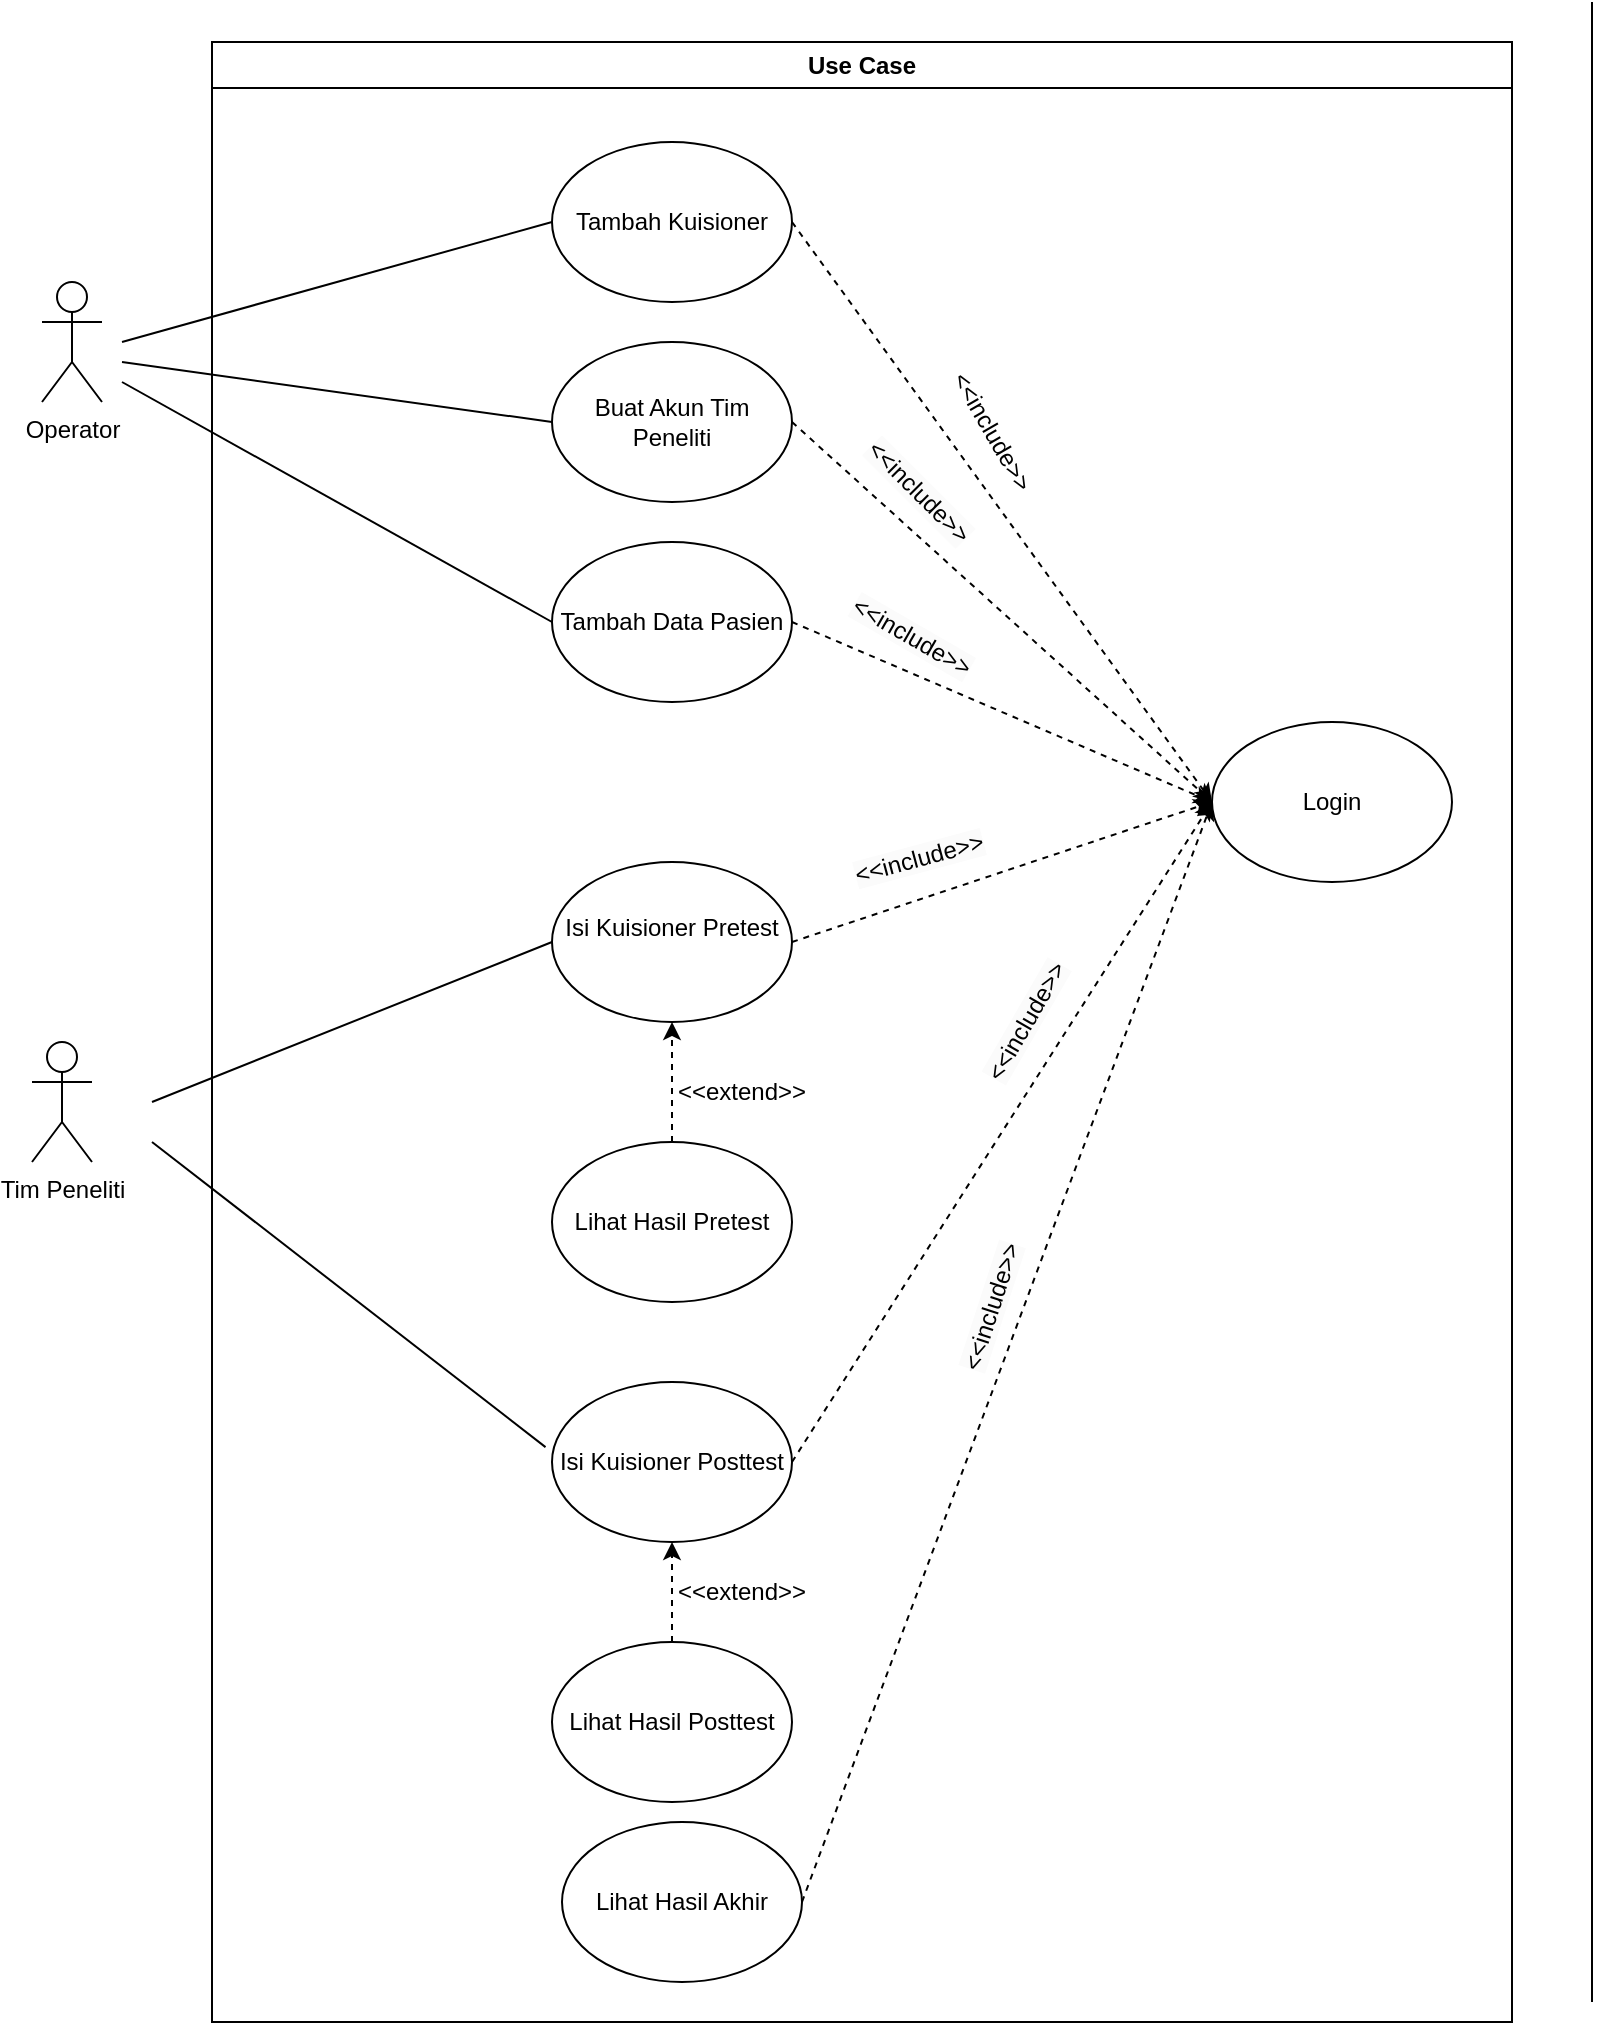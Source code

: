 <mxfile version="26.0.16">
  <diagram name="Page-1" id="q81V6D7OOyBBokkwj8Fw">
    <mxGraphModel dx="1760" dy="1968" grid="1" gridSize="10" guides="1" tooltips="1" connect="1" arrows="1" fold="1" page="1" pageScale="1" pageWidth="850" pageHeight="1100" math="0" shadow="0">
      <root>
        <mxCell id="0" />
        <mxCell id="1" parent="0" />
        <mxCell id="_U5GMrZwOCNGPaZ26GaN-1" value="Operator&lt;div&gt;&lt;br&gt;&lt;/div&gt;" style="shape=umlActor;verticalLabelPosition=bottom;verticalAlign=top;html=1;outlineConnect=0;" parent="1" vertex="1">
          <mxGeometry x="105" y="20" width="30" height="60" as="geometry" />
        </mxCell>
        <mxCell id="e6WwedqKmUX0gaVpshAz-4" style="rounded=0;orthogonalLoop=1;jettySize=auto;html=1;exitX=1;exitY=0.5;exitDx=0;exitDy=0;entryX=0;entryY=0.5;entryDx=0;entryDy=0;dashed=1;" edge="1" parent="1" source="_U5GMrZwOCNGPaZ26GaN-2" target="e6WwedqKmUX0gaVpshAz-3">
          <mxGeometry relative="1" as="geometry" />
        </mxCell>
        <mxCell id="_U5GMrZwOCNGPaZ26GaN-2" value="Tambah Kuisioner" style="ellipse;whiteSpace=wrap;html=1;" parent="1" vertex="1">
          <mxGeometry x="360" y="-50" width="120" height="80" as="geometry" />
        </mxCell>
        <mxCell id="e6WwedqKmUX0gaVpshAz-5" style="rounded=0;orthogonalLoop=1;jettySize=auto;html=1;exitX=1;exitY=0.5;exitDx=0;exitDy=0;dashed=1;" edge="1" parent="1" source="_U5GMrZwOCNGPaZ26GaN-3">
          <mxGeometry relative="1" as="geometry">
            <mxPoint x="690" y="280" as="targetPoint" />
          </mxGeometry>
        </mxCell>
        <mxCell id="_U5GMrZwOCNGPaZ26GaN-3" value="Buat Akun Tim Peneliti" style="ellipse;whiteSpace=wrap;html=1;" parent="1" vertex="1">
          <mxGeometry x="360" y="50" width="120" height="80" as="geometry" />
        </mxCell>
        <mxCell id="e6WwedqKmUX0gaVpshAz-6" style="rounded=0;orthogonalLoop=1;jettySize=auto;html=1;exitX=1;exitY=0.5;exitDx=0;exitDy=0;entryX=0;entryY=0.5;entryDx=0;entryDy=0;dashed=1;" edge="1" parent="1" source="_U5GMrZwOCNGPaZ26GaN-5" target="e6WwedqKmUX0gaVpshAz-3">
          <mxGeometry relative="1" as="geometry" />
        </mxCell>
        <mxCell id="_U5GMrZwOCNGPaZ26GaN-5" value="Tambah Data Pasien" style="ellipse;whiteSpace=wrap;html=1;" parent="1" vertex="1">
          <mxGeometry x="360" y="150" width="120" height="80" as="geometry" />
        </mxCell>
        <mxCell id="_U5GMrZwOCNGPaZ26GaN-7" value="" style="endArrow=none;html=1;rounded=0;entryX=0;entryY=0.5;entryDx=0;entryDy=0;" parent="1" target="_U5GMrZwOCNGPaZ26GaN-2" edge="1">
          <mxGeometry width="50" height="50" relative="1" as="geometry">
            <mxPoint x="145" y="50" as="sourcePoint" />
            <mxPoint x="445" y="-10" as="targetPoint" />
          </mxGeometry>
        </mxCell>
        <mxCell id="_U5GMrZwOCNGPaZ26GaN-8" value="" style="endArrow=none;html=1;rounded=0;entryX=0;entryY=0.5;entryDx=0;entryDy=0;" parent="1" target="_U5GMrZwOCNGPaZ26GaN-3" edge="1">
          <mxGeometry width="50" height="50" relative="1" as="geometry">
            <mxPoint x="145" y="60" as="sourcePoint" />
            <mxPoint x="370" as="targetPoint" />
          </mxGeometry>
        </mxCell>
        <mxCell id="_U5GMrZwOCNGPaZ26GaN-9" value="" style="endArrow=none;html=1;rounded=0;entryX=0;entryY=0.5;entryDx=0;entryDy=0;" parent="1" target="_U5GMrZwOCNGPaZ26GaN-5" edge="1">
          <mxGeometry width="50" height="50" relative="1" as="geometry">
            <mxPoint x="145" y="70" as="sourcePoint" />
            <mxPoint x="380" y="10" as="targetPoint" />
          </mxGeometry>
        </mxCell>
        <mxCell id="_U5GMrZwOCNGPaZ26GaN-10" value="Tim Peneliti&lt;div&gt;&lt;br&gt;&lt;/div&gt;" style="shape=umlActor;verticalLabelPosition=bottom;verticalAlign=top;html=1;outlineConnect=0;" parent="1" vertex="1">
          <mxGeometry x="100" y="400" width="30" height="60" as="geometry" />
        </mxCell>
        <mxCell id="e6WwedqKmUX0gaVpshAz-7" style="rounded=0;orthogonalLoop=1;jettySize=auto;html=1;exitX=1;exitY=0.5;exitDx=0;exitDy=0;entryX=0;entryY=0.5;entryDx=0;entryDy=0;dashed=1;" edge="1" parent="1" source="_U5GMrZwOCNGPaZ26GaN-11" target="e6WwedqKmUX0gaVpshAz-3">
          <mxGeometry relative="1" as="geometry" />
        </mxCell>
        <mxCell id="_U5GMrZwOCNGPaZ26GaN-11" value="&#xa;Isi Kuisioner Pretest&#xa;&#xa;" style="ellipse;whiteSpace=wrap;html=1;" parent="1" vertex="1">
          <mxGeometry x="360" y="310" width="120" height="80" as="geometry" />
        </mxCell>
        <mxCell id="e6WwedqKmUX0gaVpshAz-8" style="rounded=0;orthogonalLoop=1;jettySize=auto;html=1;exitX=1;exitY=0.5;exitDx=0;exitDy=0;entryX=0;entryY=0.5;entryDx=0;entryDy=0;dashed=1;" edge="1" parent="1" source="_U5GMrZwOCNGPaZ26GaN-12" target="e6WwedqKmUX0gaVpshAz-3">
          <mxGeometry relative="1" as="geometry" />
        </mxCell>
        <mxCell id="_U5GMrZwOCNGPaZ26GaN-12" value="Isi Kuisioner Posttest" style="ellipse;whiteSpace=wrap;html=1;" parent="1" vertex="1">
          <mxGeometry x="360" y="570" width="120" height="80" as="geometry" />
        </mxCell>
        <mxCell id="_U5GMrZwOCNGPaZ26GaN-13" value="" style="endArrow=none;html=1;rounded=0;entryX=0;entryY=0.5;entryDx=0;entryDy=0;" parent="1" target="_U5GMrZwOCNGPaZ26GaN-11" edge="1">
          <mxGeometry width="50" height="50" relative="1" as="geometry">
            <mxPoint x="160" y="430" as="sourcePoint" />
            <mxPoint x="375" y="310" as="targetPoint" />
          </mxGeometry>
        </mxCell>
        <mxCell id="_U5GMrZwOCNGPaZ26GaN-14" value="" style="endArrow=none;html=1;rounded=0;entryX=-0.027;entryY=0.407;entryDx=0;entryDy=0;entryPerimeter=0;" parent="1" target="_U5GMrZwOCNGPaZ26GaN-12" edge="1">
          <mxGeometry width="50" height="50" relative="1" as="geometry">
            <mxPoint x="160" y="450" as="sourcePoint" />
            <mxPoint x="385" y="320" as="targetPoint" />
          </mxGeometry>
        </mxCell>
        <mxCell id="e6WwedqKmUX0gaVpshAz-2" style="edgeStyle=orthogonalEdgeStyle;rounded=0;orthogonalLoop=1;jettySize=auto;html=1;exitX=0.5;exitY=0;exitDx=0;exitDy=0;entryX=0.5;entryY=1;entryDx=0;entryDy=0;dashed=1;" edge="1" parent="1" source="_U5GMrZwOCNGPaZ26GaN-15" target="_U5GMrZwOCNGPaZ26GaN-11">
          <mxGeometry relative="1" as="geometry" />
        </mxCell>
        <mxCell id="_U5GMrZwOCNGPaZ26GaN-15" value="Lihat Hasil Pretest" style="ellipse;whiteSpace=wrap;html=1;" parent="1" vertex="1">
          <mxGeometry x="360" y="450" width="120" height="80" as="geometry" />
        </mxCell>
        <mxCell id="e6WwedqKmUX0gaVpshAz-1" style="edgeStyle=orthogonalEdgeStyle;rounded=0;orthogonalLoop=1;jettySize=auto;html=1;exitX=0.5;exitY=0;exitDx=0;exitDy=0;entryX=0.5;entryY=1;entryDx=0;entryDy=0;dashed=1;" edge="1" parent="1" source="_U5GMrZwOCNGPaZ26GaN-17" target="_U5GMrZwOCNGPaZ26GaN-12">
          <mxGeometry relative="1" as="geometry" />
        </mxCell>
        <mxCell id="_U5GMrZwOCNGPaZ26GaN-17" value="Lihat Hasil Posttest" style="ellipse;whiteSpace=wrap;html=1;" parent="1" vertex="1">
          <mxGeometry x="360" y="700" width="120" height="80" as="geometry" />
        </mxCell>
        <mxCell id="_U5GMrZwOCNGPaZ26GaN-19" value="&amp;lt;&amp;lt;extend&amp;gt;&amp;gt;" style="text;html=1;align=center;verticalAlign=middle;whiteSpace=wrap;rounded=0;" parent="1" vertex="1">
          <mxGeometry x="425" y="410" width="60" height="30" as="geometry" />
        </mxCell>
        <mxCell id="_U5GMrZwOCNGPaZ26GaN-20" value="&amp;lt;&amp;lt;extend&amp;gt;&amp;gt;" style="text;html=1;align=center;verticalAlign=middle;whiteSpace=wrap;rounded=0;" parent="1" vertex="1">
          <mxGeometry x="425" y="660" width="60" height="30" as="geometry" />
        </mxCell>
        <mxCell id="e6WwedqKmUX0gaVpshAz-9" style="rounded=0;orthogonalLoop=1;jettySize=auto;html=1;exitX=1;exitY=0.5;exitDx=0;exitDy=0;entryX=0;entryY=0.5;entryDx=0;entryDy=0;dashed=1;" edge="1" parent="1" source="_U5GMrZwOCNGPaZ26GaN-21" target="e6WwedqKmUX0gaVpshAz-3">
          <mxGeometry relative="1" as="geometry" />
        </mxCell>
        <mxCell id="_U5GMrZwOCNGPaZ26GaN-21" value="Lihat Hasil Akhir" style="ellipse;whiteSpace=wrap;html=1;" parent="1" vertex="1">
          <mxGeometry x="365" y="790" width="120" height="80" as="geometry" />
        </mxCell>
        <mxCell id="e6WwedqKmUX0gaVpshAz-3" value="Login" style="ellipse;whiteSpace=wrap;html=1;" vertex="1" parent="1">
          <mxGeometry x="690" y="240" width="120" height="80" as="geometry" />
        </mxCell>
        <mxCell id="e6WwedqKmUX0gaVpshAz-10" value="&amp;lt;&amp;lt;include&amp;gt;&amp;gt;" style="text;html=1;align=center;verticalAlign=middle;whiteSpace=wrap;rounded=0;rotation=60;" vertex="1" parent="1">
          <mxGeometry x="550" y="80" width="60" height="30" as="geometry" />
        </mxCell>
        <mxCell id="e6WwedqKmUX0gaVpshAz-11" value="&lt;span style=&quot;color: rgb(0, 0, 0); font-family: Helvetica; font-size: 12px; font-style: normal; font-variant-ligatures: normal; font-variant-caps: normal; font-weight: 400; letter-spacing: normal; orphans: 2; text-align: center; text-indent: 0px; text-transform: none; widows: 2; word-spacing: 0px; -webkit-text-stroke-width: 0px; white-space: normal; background-color: rgb(251, 251, 251); text-decoration-thickness: initial; text-decoration-style: initial; text-decoration-color: initial; display: inline !important; float: none;&quot;&gt;&amp;lt;&amp;lt;include&amp;gt;&amp;gt;&lt;/span&gt;" style="text;whiteSpace=wrap;html=1;rotation=45;" vertex="1" parent="1">
          <mxGeometry x="500" y="120" width="100" height="40" as="geometry" />
        </mxCell>
        <mxCell id="e6WwedqKmUX0gaVpshAz-12" value="&lt;span style=&quot;color: rgb(0, 0, 0); font-family: Helvetica; font-size: 12px; font-style: normal; font-variant-ligatures: normal; font-variant-caps: normal; font-weight: 400; letter-spacing: normal; orphans: 2; text-align: center; text-indent: 0px; text-transform: none; widows: 2; word-spacing: 0px; -webkit-text-stroke-width: 0px; white-space: normal; background-color: rgb(251, 251, 251); text-decoration-thickness: initial; text-decoration-style: initial; text-decoration-color: initial; display: inline !important; float: none;&quot;&gt;&amp;lt;&amp;lt;include&amp;gt;&amp;gt;&lt;/span&gt;" style="text;whiteSpace=wrap;html=1;rotation=30;" vertex="1" parent="1">
          <mxGeometry x="500" y="190" width="100" height="40" as="geometry" />
        </mxCell>
        <mxCell id="e6WwedqKmUX0gaVpshAz-13" value="&lt;span style=&quot;color: rgb(0, 0, 0); font-family: Helvetica; font-size: 12px; font-style: normal; font-variant-ligatures: normal; font-variant-caps: normal; font-weight: 400; letter-spacing: normal; orphans: 2; text-align: center; text-indent: 0px; text-transform: none; widows: 2; word-spacing: 0px; -webkit-text-stroke-width: 0px; white-space: normal; background-color: rgb(251, 251, 251); text-decoration-thickness: initial; text-decoration-style: initial; text-decoration-color: initial; display: inline !important; float: none;&quot;&gt;&amp;lt;&amp;lt;include&amp;gt;&amp;gt;&lt;/span&gt;" style="text;whiteSpace=wrap;html=1;rotation=-15;" vertex="1" parent="1">
          <mxGeometry x="510" y="290" width="100" height="40" as="geometry" />
        </mxCell>
        <mxCell id="e6WwedqKmUX0gaVpshAz-14" value="&lt;span style=&quot;color: rgb(0, 0, 0); font-family: Helvetica; font-size: 12px; font-style: normal; font-variant-ligatures: normal; font-variant-caps: normal; font-weight: 400; letter-spacing: normal; orphans: 2; text-align: center; text-indent: 0px; text-transform: none; widows: 2; word-spacing: 0px; -webkit-text-stroke-width: 0px; white-space: normal; background-color: rgb(251, 251, 251); text-decoration-thickness: initial; text-decoration-style: initial; text-decoration-color: initial; display: inline !important; float: none;&quot;&gt;&amp;lt;&amp;lt;include&amp;gt;&amp;gt;&lt;/span&gt;" style="text;whiteSpace=wrap;html=1;rotation=-60;" vertex="1" parent="1">
          <mxGeometry x="560" y="360" width="100" height="40" as="geometry" />
        </mxCell>
        <mxCell id="e6WwedqKmUX0gaVpshAz-15" value="&lt;span style=&quot;color: rgb(0, 0, 0); font-family: Helvetica; font-size: 12px; font-style: normal; font-variant-ligatures: normal; font-variant-caps: normal; font-weight: 400; letter-spacing: normal; orphans: 2; text-align: center; text-indent: 0px; text-transform: none; widows: 2; word-spacing: 0px; -webkit-text-stroke-width: 0px; white-space: normal; background-color: rgb(251, 251, 251); text-decoration-thickness: initial; text-decoration-style: initial; text-decoration-color: initial; display: inline !important; float: none;&quot;&gt;&amp;lt;&amp;lt;include&amp;gt;&amp;gt;&lt;/span&gt;" style="text;whiteSpace=wrap;html=1;rotation=-72;" vertex="1" parent="1">
          <mxGeometry x="540" y="500" width="100" height="40" as="geometry" />
        </mxCell>
        <mxCell id="e6WwedqKmUX0gaVpshAz-19" value="Use Case" style="swimlane;whiteSpace=wrap;html=1;" vertex="1" parent="1">
          <mxGeometry x="190" y="-100" width="650" height="990" as="geometry" />
        </mxCell>
        <mxCell id="e6WwedqKmUX0gaVpshAz-20" value="" style="endArrow=none;html=1;rounded=0;" edge="1" parent="1">
          <mxGeometry width="50" height="50" relative="1" as="geometry">
            <mxPoint x="880" y="880" as="sourcePoint" />
            <mxPoint x="880" y="-120" as="targetPoint" />
          </mxGeometry>
        </mxCell>
      </root>
    </mxGraphModel>
  </diagram>
</mxfile>

